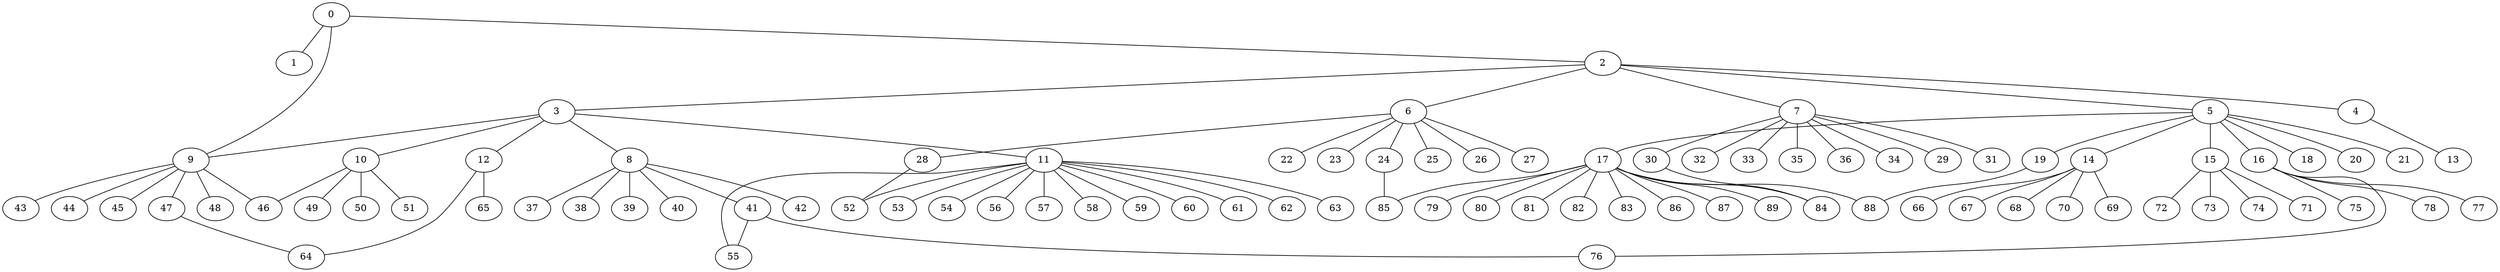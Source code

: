 
graph graphname {
    0 -- 1
0 -- 2
0 -- 9
2 -- 3
2 -- 4
2 -- 5
2 -- 6
2 -- 7
3 -- 8
3 -- 9
3 -- 10
3 -- 11
3 -- 12
4 -- 13
5 -- 14
5 -- 15
5 -- 16
5 -- 17
5 -- 18
5 -- 19
5 -- 20
5 -- 21
6 -- 22
6 -- 23
6 -- 24
6 -- 25
6 -- 26
6 -- 27
6 -- 28
7 -- 32
7 -- 33
7 -- 35
7 -- 36
7 -- 34
7 -- 29
7 -- 30
7 -- 31
8 -- 37
8 -- 38
8 -- 39
8 -- 40
8 -- 41
8 -- 42
9 -- 43
9 -- 44
9 -- 45
9 -- 46
9 -- 47
9 -- 48
10 -- 49
10 -- 50
10 -- 51
10 -- 46
11 -- 52
11 -- 53
11 -- 54
11 -- 55
11 -- 56
11 -- 57
11 -- 58
11 -- 59
11 -- 60
11 -- 61
11 -- 62
11 -- 63
12 -- 64
12 -- 65
14 -- 66
14 -- 67
14 -- 68
14 -- 70
14 -- 69
15 -- 72
15 -- 73
15 -- 74
15 -- 71
16 -- 75
16 -- 76
16 -- 78
16 -- 77
17 -- 79
17 -- 80
17 -- 81
17 -- 82
17 -- 83
17 -- 84
17 -- 85
17 -- 86
17 -- 87
17 -- 88
17 -- 89
19 -- 88
24 -- 85
28 -- 52
30 -- 84
41 -- 55
41 -- 76
47 -- 64

}
